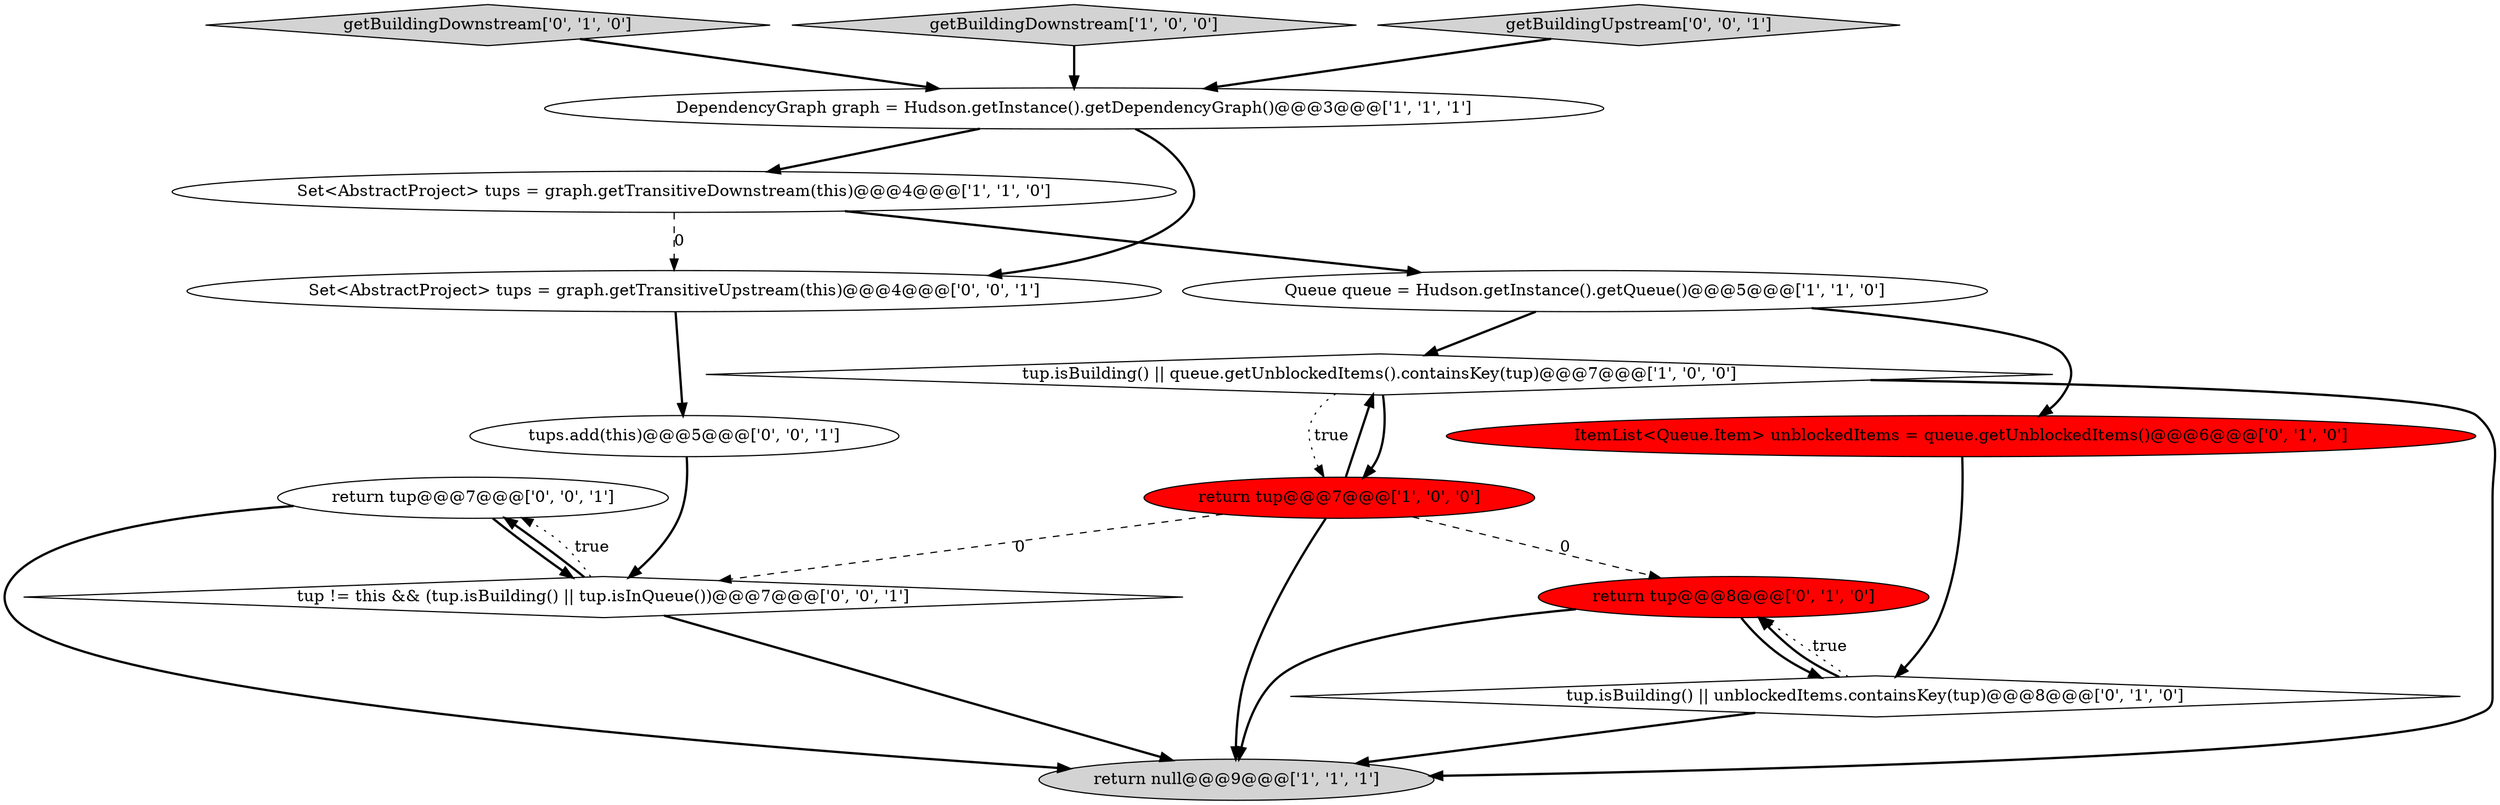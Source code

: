 digraph {
11 [style = filled, label = "return tup@@@7@@@['0', '0', '1']", fillcolor = white, shape = ellipse image = "AAA0AAABBB3BBB"];
15 [style = filled, label = "tup != this && (tup.isBuilding() || tup.isInQueue())@@@7@@@['0', '0', '1']", fillcolor = white, shape = diamond image = "AAA0AAABBB3BBB"];
6 [style = filled, label = "return null@@@9@@@['1', '1', '1']", fillcolor = lightgray, shape = ellipse image = "AAA0AAABBB1BBB"];
9 [style = filled, label = "ItemList<Queue.Item> unblockedItems = queue.getUnblockedItems()@@@6@@@['0', '1', '0']", fillcolor = red, shape = ellipse image = "AAA1AAABBB2BBB"];
1 [style = filled, label = "tup.isBuilding() || queue.getUnblockedItems().containsKey(tup)@@@7@@@['1', '0', '0']", fillcolor = white, shape = diamond image = "AAA0AAABBB1BBB"];
5 [style = filled, label = "DependencyGraph graph = Hudson.getInstance().getDependencyGraph()@@@3@@@['1', '1', '1']", fillcolor = white, shape = ellipse image = "AAA0AAABBB1BBB"];
0 [style = filled, label = "Queue queue = Hudson.getInstance().getQueue()@@@5@@@['1', '1', '0']", fillcolor = white, shape = ellipse image = "AAA0AAABBB1BBB"];
7 [style = filled, label = "getBuildingDownstream['0', '1', '0']", fillcolor = lightgray, shape = diamond image = "AAA0AAABBB2BBB"];
8 [style = filled, label = "tup.isBuilding() || unblockedItems.containsKey(tup)@@@8@@@['0', '1', '0']", fillcolor = white, shape = diamond image = "AAA0AAABBB2BBB"];
3 [style = filled, label = "getBuildingDownstream['1', '0', '0']", fillcolor = lightgray, shape = diamond image = "AAA0AAABBB1BBB"];
12 [style = filled, label = "Set<AbstractProject> tups = graph.getTransitiveUpstream(this)@@@4@@@['0', '0', '1']", fillcolor = white, shape = ellipse image = "AAA0AAABBB3BBB"];
4 [style = filled, label = "return tup@@@7@@@['1', '0', '0']", fillcolor = red, shape = ellipse image = "AAA1AAABBB1BBB"];
13 [style = filled, label = "tups.add(this)@@@5@@@['0', '0', '1']", fillcolor = white, shape = ellipse image = "AAA0AAABBB3BBB"];
14 [style = filled, label = "getBuildingUpstream['0', '0', '1']", fillcolor = lightgray, shape = diamond image = "AAA0AAABBB3BBB"];
10 [style = filled, label = "return tup@@@8@@@['0', '1', '0']", fillcolor = red, shape = ellipse image = "AAA1AAABBB2BBB"];
2 [style = filled, label = "Set<AbstractProject> tups = graph.getTransitiveDownstream(this)@@@4@@@['1', '1', '0']", fillcolor = white, shape = ellipse image = "AAA0AAABBB1BBB"];
8->10 [style = bold, label=""];
1->4 [style = bold, label=""];
0->9 [style = bold, label=""];
4->6 [style = bold, label=""];
11->6 [style = bold, label=""];
8->6 [style = bold, label=""];
15->6 [style = bold, label=""];
1->4 [style = dotted, label="true"];
8->10 [style = dotted, label="true"];
9->8 [style = bold, label=""];
10->6 [style = bold, label=""];
11->15 [style = bold, label=""];
12->13 [style = bold, label=""];
2->12 [style = dashed, label="0"];
5->2 [style = bold, label=""];
3->5 [style = bold, label=""];
2->0 [style = bold, label=""];
1->6 [style = bold, label=""];
7->5 [style = bold, label=""];
15->11 [style = bold, label=""];
10->8 [style = bold, label=""];
5->12 [style = bold, label=""];
0->1 [style = bold, label=""];
4->15 [style = dashed, label="0"];
15->11 [style = dotted, label="true"];
4->1 [style = bold, label=""];
13->15 [style = bold, label=""];
4->10 [style = dashed, label="0"];
14->5 [style = bold, label=""];
}
